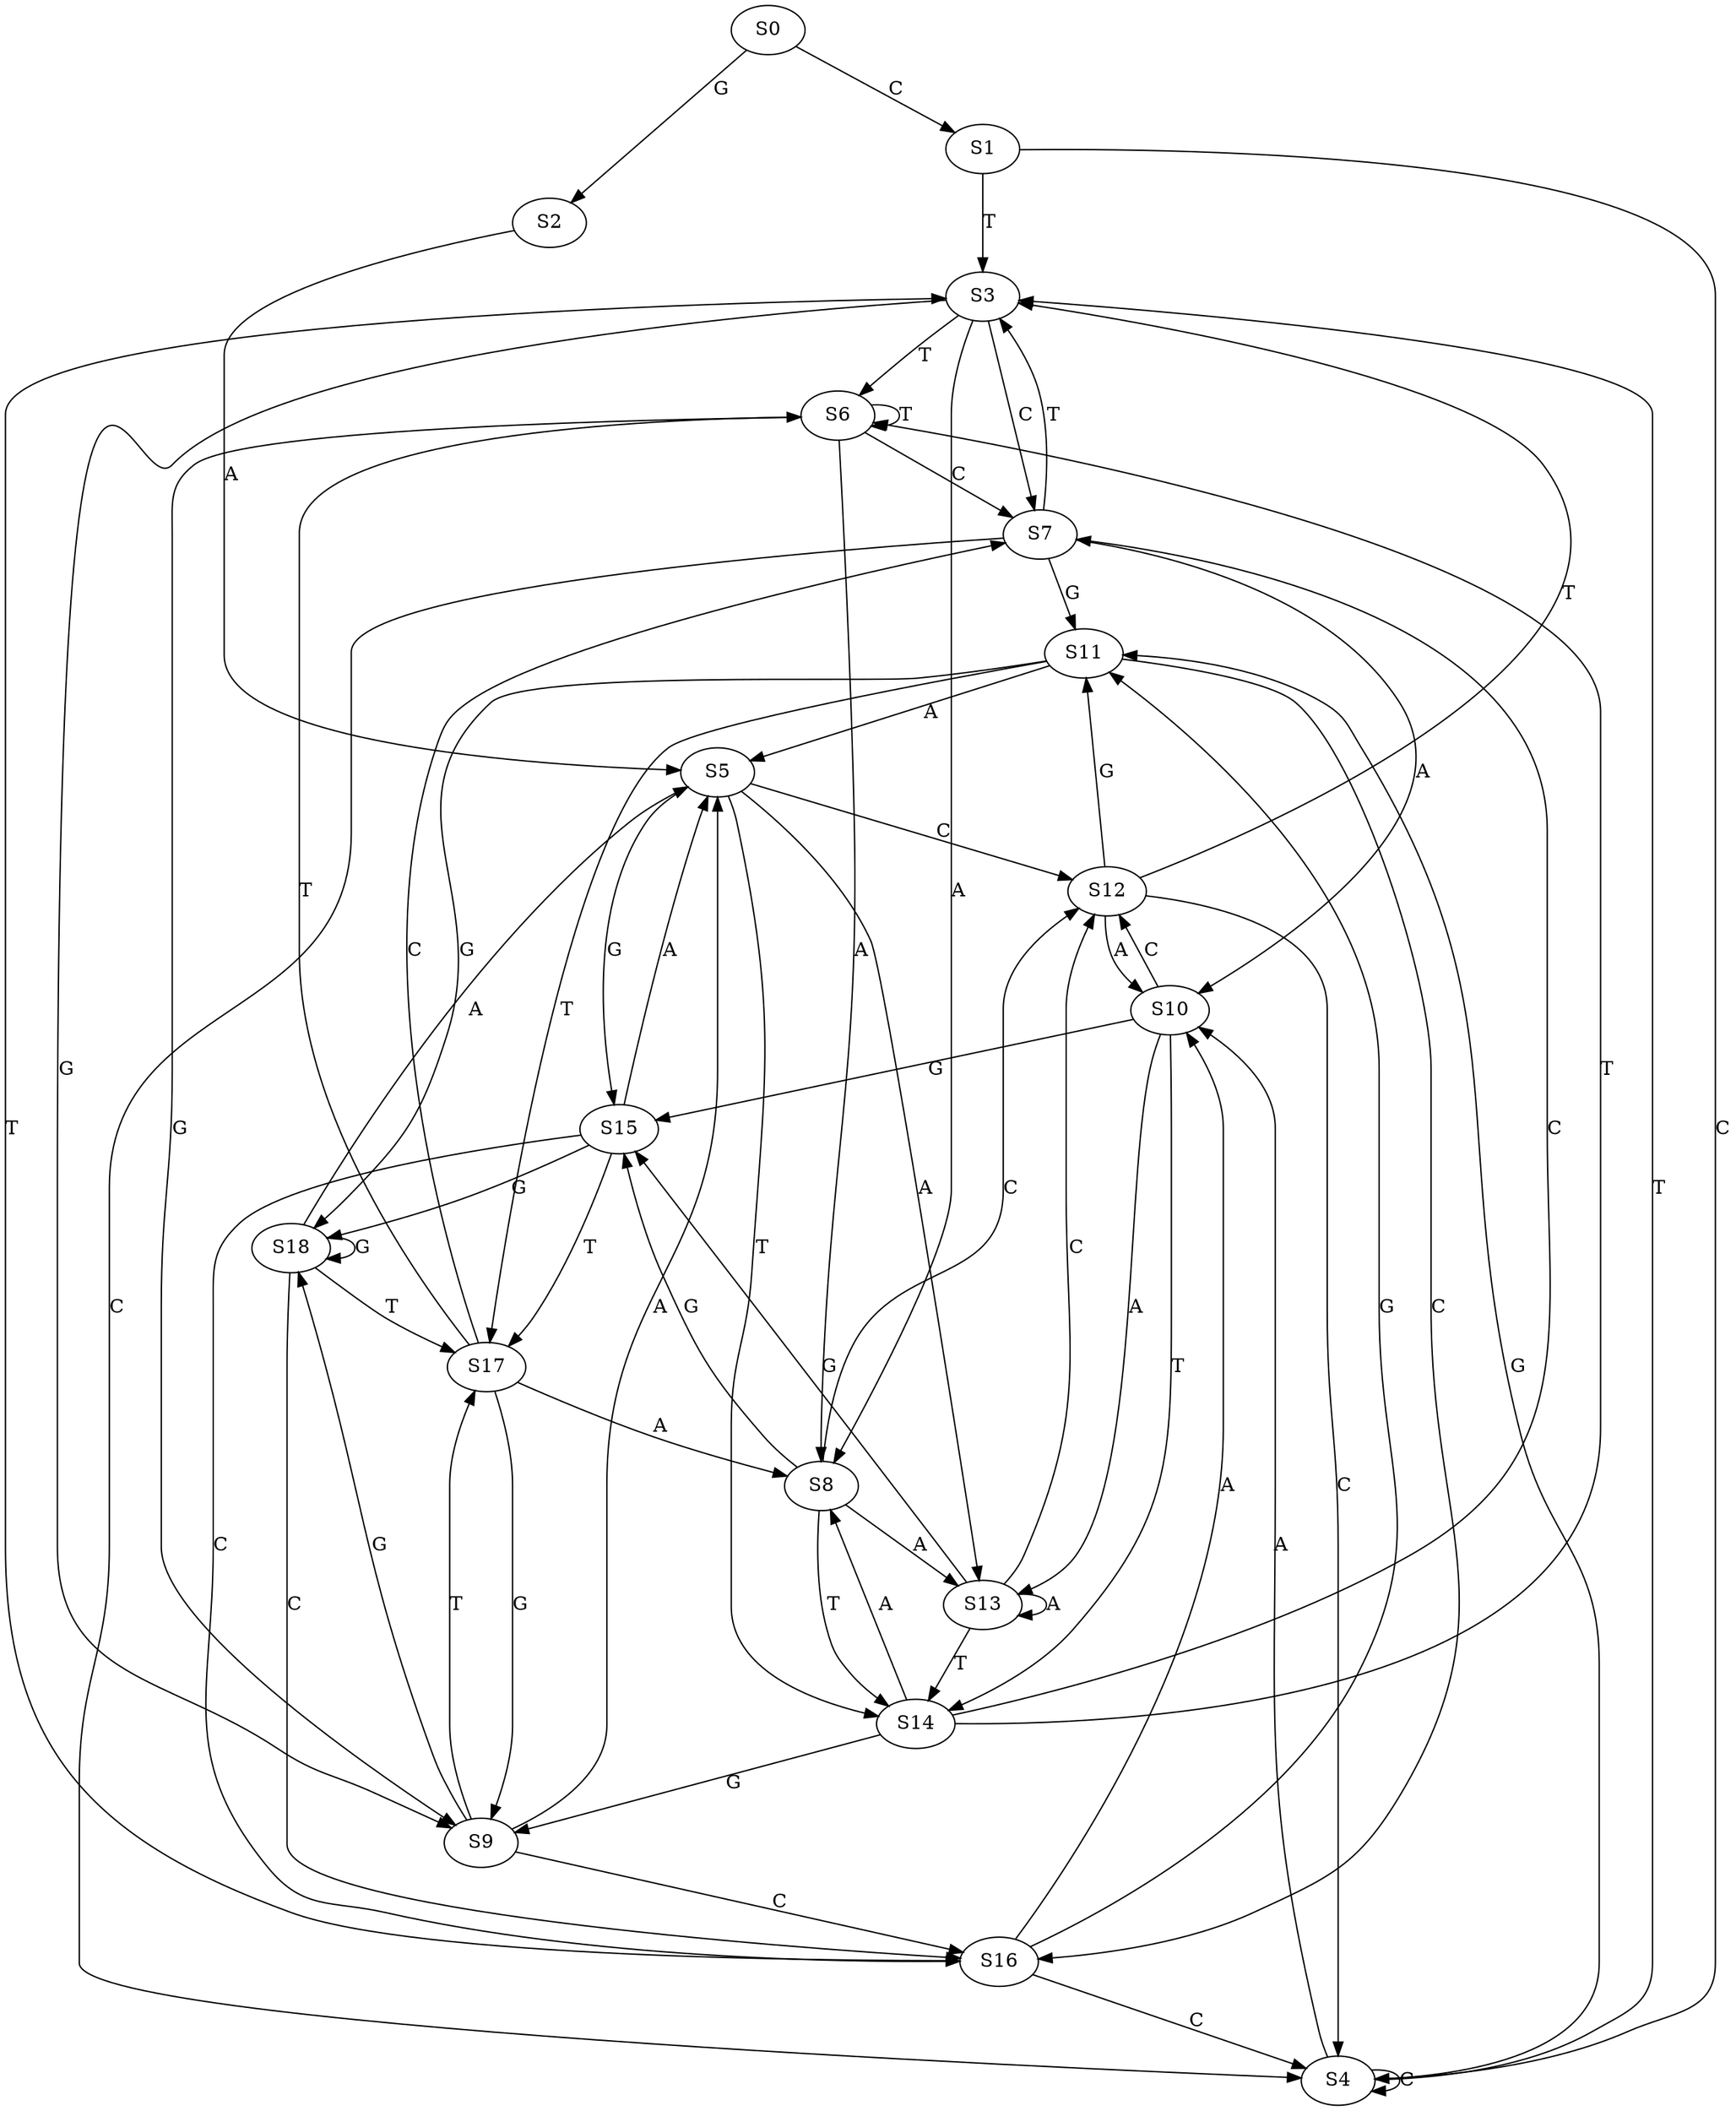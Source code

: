 strict digraph  {
	S0 -> S1 [ label = C ];
	S0 -> S2 [ label = G ];
	S1 -> S3 [ label = T ];
	S1 -> S4 [ label = C ];
	S2 -> S5 [ label = A ];
	S3 -> S6 [ label = T ];
	S3 -> S7 [ label = C ];
	S3 -> S8 [ label = A ];
	S3 -> S9 [ label = G ];
	S4 -> S3 [ label = T ];
	S4 -> S4 [ label = C ];
	S4 -> S10 [ label = A ];
	S4 -> S11 [ label = G ];
	S5 -> S12 [ label = C ];
	S5 -> S13 [ label = A ];
	S5 -> S14 [ label = T ];
	S5 -> S15 [ label = G ];
	S6 -> S9 [ label = G ];
	S6 -> S6 [ label = T ];
	S6 -> S8 [ label = A ];
	S6 -> S7 [ label = C ];
	S7 -> S11 [ label = G ];
	S7 -> S4 [ label = C ];
	S7 -> S10 [ label = A ];
	S7 -> S3 [ label = T ];
	S8 -> S13 [ label = A ];
	S8 -> S15 [ label = G ];
	S8 -> S12 [ label = C ];
	S8 -> S14 [ label = T ];
	S9 -> S16 [ label = C ];
	S9 -> S17 [ label = T ];
	S9 -> S5 [ label = A ];
	S9 -> S18 [ label = G ];
	S10 -> S12 [ label = C ];
	S10 -> S15 [ label = G ];
	S10 -> S13 [ label = A ];
	S10 -> S14 [ label = T ];
	S11 -> S17 [ label = T ];
	S11 -> S5 [ label = A ];
	S11 -> S16 [ label = C ];
	S11 -> S18 [ label = G ];
	S12 -> S4 [ label = C ];
	S12 -> S10 [ label = A ];
	S12 -> S3 [ label = T ];
	S12 -> S11 [ label = G ];
	S13 -> S15 [ label = G ];
	S13 -> S13 [ label = A ];
	S13 -> S12 [ label = C ];
	S13 -> S14 [ label = T ];
	S14 -> S6 [ label = T ];
	S14 -> S9 [ label = G ];
	S14 -> S7 [ label = C ];
	S14 -> S8 [ label = A ];
	S15 -> S5 [ label = A ];
	S15 -> S17 [ label = T ];
	S15 -> S16 [ label = C ];
	S15 -> S18 [ label = G ];
	S16 -> S11 [ label = G ];
	S16 -> S3 [ label = T ];
	S16 -> S4 [ label = C ];
	S16 -> S10 [ label = A ];
	S17 -> S6 [ label = T ];
	S17 -> S7 [ label = C ];
	S17 -> S8 [ label = A ];
	S17 -> S9 [ label = G ];
	S18 -> S5 [ label = A ];
	S18 -> S16 [ label = C ];
	S18 -> S17 [ label = T ];
	S18 -> S18 [ label = G ];
}
